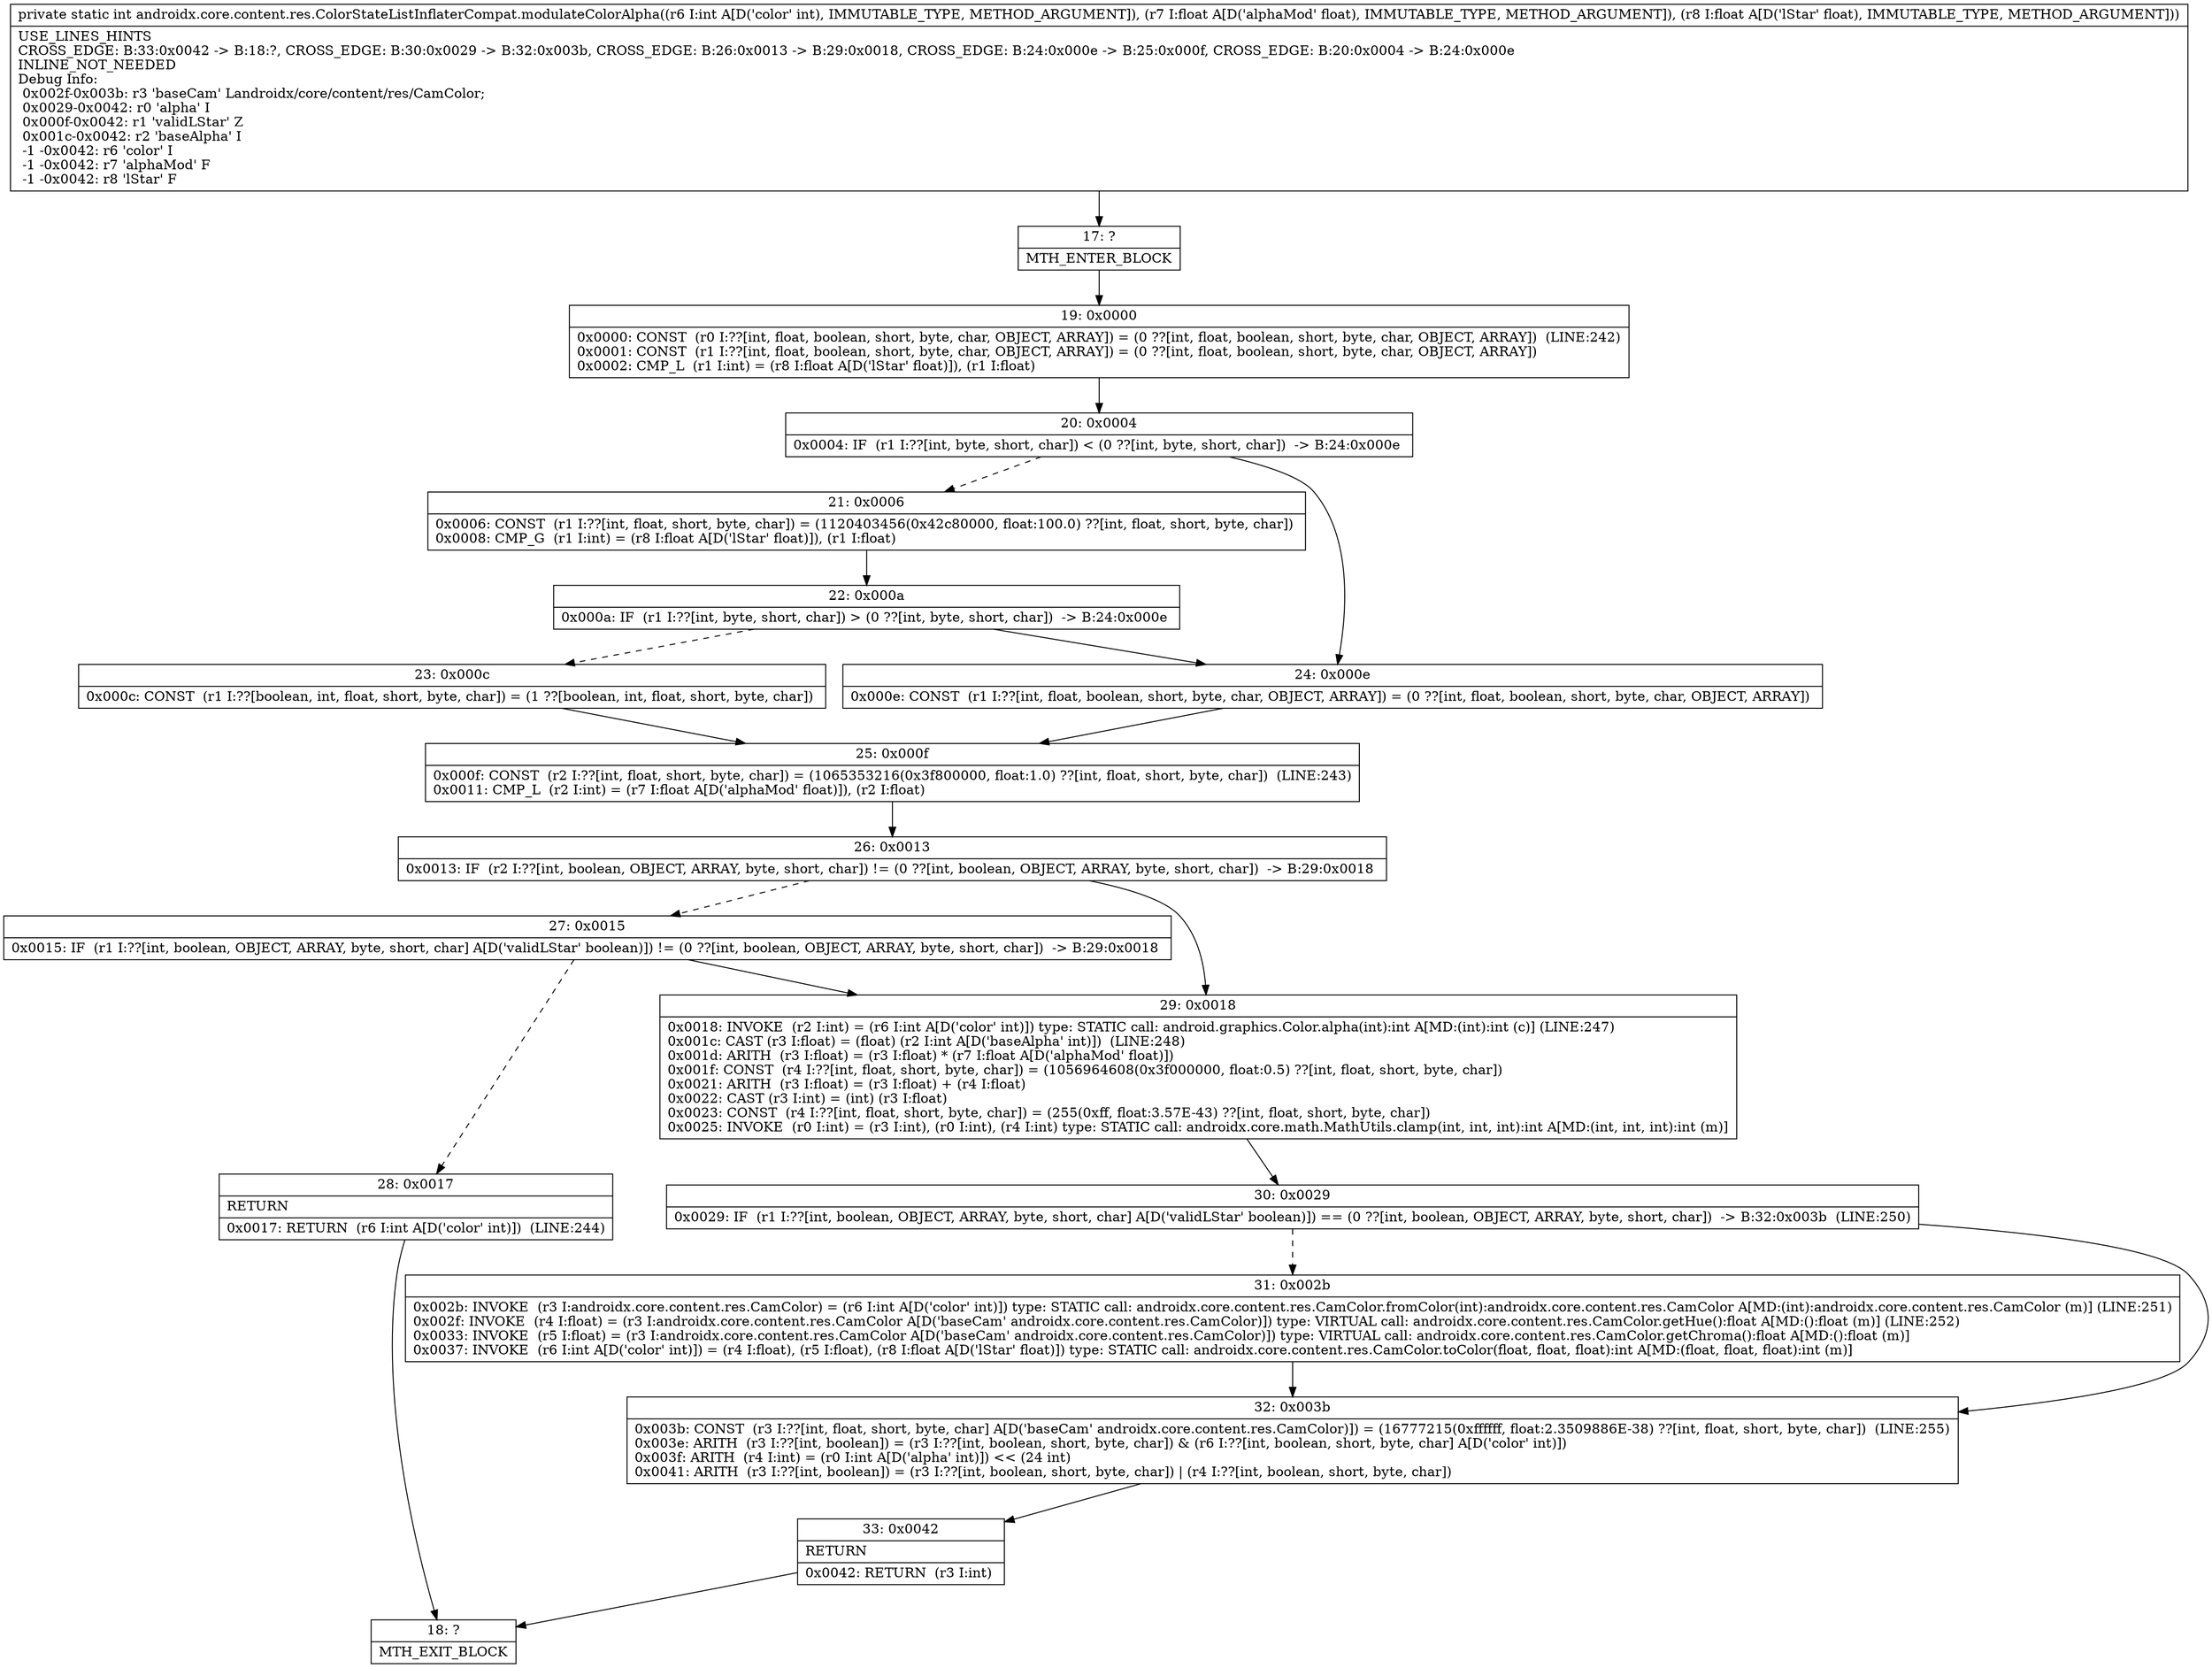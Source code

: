 digraph "CFG forandroidx.core.content.res.ColorStateListInflaterCompat.modulateColorAlpha(IFF)I" {
Node_17 [shape=record,label="{17\:\ ?|MTH_ENTER_BLOCK\l}"];
Node_19 [shape=record,label="{19\:\ 0x0000|0x0000: CONST  (r0 I:??[int, float, boolean, short, byte, char, OBJECT, ARRAY]) = (0 ??[int, float, boolean, short, byte, char, OBJECT, ARRAY])  (LINE:242)\l0x0001: CONST  (r1 I:??[int, float, boolean, short, byte, char, OBJECT, ARRAY]) = (0 ??[int, float, boolean, short, byte, char, OBJECT, ARRAY]) \l0x0002: CMP_L  (r1 I:int) = (r8 I:float A[D('lStar' float)]), (r1 I:float) \l}"];
Node_20 [shape=record,label="{20\:\ 0x0004|0x0004: IF  (r1 I:??[int, byte, short, char]) \< (0 ??[int, byte, short, char])  \-\> B:24:0x000e \l}"];
Node_21 [shape=record,label="{21\:\ 0x0006|0x0006: CONST  (r1 I:??[int, float, short, byte, char]) = (1120403456(0x42c80000, float:100.0) ??[int, float, short, byte, char]) \l0x0008: CMP_G  (r1 I:int) = (r8 I:float A[D('lStar' float)]), (r1 I:float) \l}"];
Node_22 [shape=record,label="{22\:\ 0x000a|0x000a: IF  (r1 I:??[int, byte, short, char]) \> (0 ??[int, byte, short, char])  \-\> B:24:0x000e \l}"];
Node_23 [shape=record,label="{23\:\ 0x000c|0x000c: CONST  (r1 I:??[boolean, int, float, short, byte, char]) = (1 ??[boolean, int, float, short, byte, char]) \l}"];
Node_25 [shape=record,label="{25\:\ 0x000f|0x000f: CONST  (r2 I:??[int, float, short, byte, char]) = (1065353216(0x3f800000, float:1.0) ??[int, float, short, byte, char])  (LINE:243)\l0x0011: CMP_L  (r2 I:int) = (r7 I:float A[D('alphaMod' float)]), (r2 I:float) \l}"];
Node_26 [shape=record,label="{26\:\ 0x0013|0x0013: IF  (r2 I:??[int, boolean, OBJECT, ARRAY, byte, short, char]) != (0 ??[int, boolean, OBJECT, ARRAY, byte, short, char])  \-\> B:29:0x0018 \l}"];
Node_27 [shape=record,label="{27\:\ 0x0015|0x0015: IF  (r1 I:??[int, boolean, OBJECT, ARRAY, byte, short, char] A[D('validLStar' boolean)]) != (0 ??[int, boolean, OBJECT, ARRAY, byte, short, char])  \-\> B:29:0x0018 \l}"];
Node_28 [shape=record,label="{28\:\ 0x0017|RETURN\l|0x0017: RETURN  (r6 I:int A[D('color' int)])  (LINE:244)\l}"];
Node_18 [shape=record,label="{18\:\ ?|MTH_EXIT_BLOCK\l}"];
Node_29 [shape=record,label="{29\:\ 0x0018|0x0018: INVOKE  (r2 I:int) = (r6 I:int A[D('color' int)]) type: STATIC call: android.graphics.Color.alpha(int):int A[MD:(int):int (c)] (LINE:247)\l0x001c: CAST (r3 I:float) = (float) (r2 I:int A[D('baseAlpha' int)])  (LINE:248)\l0x001d: ARITH  (r3 I:float) = (r3 I:float) * (r7 I:float A[D('alphaMod' float)]) \l0x001f: CONST  (r4 I:??[int, float, short, byte, char]) = (1056964608(0x3f000000, float:0.5) ??[int, float, short, byte, char]) \l0x0021: ARITH  (r3 I:float) = (r3 I:float) + (r4 I:float) \l0x0022: CAST (r3 I:int) = (int) (r3 I:float) \l0x0023: CONST  (r4 I:??[int, float, short, byte, char]) = (255(0xff, float:3.57E\-43) ??[int, float, short, byte, char]) \l0x0025: INVOKE  (r0 I:int) = (r3 I:int), (r0 I:int), (r4 I:int) type: STATIC call: androidx.core.math.MathUtils.clamp(int, int, int):int A[MD:(int, int, int):int (m)]\l}"];
Node_30 [shape=record,label="{30\:\ 0x0029|0x0029: IF  (r1 I:??[int, boolean, OBJECT, ARRAY, byte, short, char] A[D('validLStar' boolean)]) == (0 ??[int, boolean, OBJECT, ARRAY, byte, short, char])  \-\> B:32:0x003b  (LINE:250)\l}"];
Node_31 [shape=record,label="{31\:\ 0x002b|0x002b: INVOKE  (r3 I:androidx.core.content.res.CamColor) = (r6 I:int A[D('color' int)]) type: STATIC call: androidx.core.content.res.CamColor.fromColor(int):androidx.core.content.res.CamColor A[MD:(int):androidx.core.content.res.CamColor (m)] (LINE:251)\l0x002f: INVOKE  (r4 I:float) = (r3 I:androidx.core.content.res.CamColor A[D('baseCam' androidx.core.content.res.CamColor)]) type: VIRTUAL call: androidx.core.content.res.CamColor.getHue():float A[MD:():float (m)] (LINE:252)\l0x0033: INVOKE  (r5 I:float) = (r3 I:androidx.core.content.res.CamColor A[D('baseCam' androidx.core.content.res.CamColor)]) type: VIRTUAL call: androidx.core.content.res.CamColor.getChroma():float A[MD:():float (m)]\l0x0037: INVOKE  (r6 I:int A[D('color' int)]) = (r4 I:float), (r5 I:float), (r8 I:float A[D('lStar' float)]) type: STATIC call: androidx.core.content.res.CamColor.toColor(float, float, float):int A[MD:(float, float, float):int (m)]\l}"];
Node_32 [shape=record,label="{32\:\ 0x003b|0x003b: CONST  (r3 I:??[int, float, short, byte, char] A[D('baseCam' androidx.core.content.res.CamColor)]) = (16777215(0xffffff, float:2.3509886E\-38) ??[int, float, short, byte, char])  (LINE:255)\l0x003e: ARITH  (r3 I:??[int, boolean]) = (r3 I:??[int, boolean, short, byte, char]) & (r6 I:??[int, boolean, short, byte, char] A[D('color' int)]) \l0x003f: ARITH  (r4 I:int) = (r0 I:int A[D('alpha' int)]) \<\< (24 int) \l0x0041: ARITH  (r3 I:??[int, boolean]) = (r3 I:??[int, boolean, short, byte, char]) \| (r4 I:??[int, boolean, short, byte, char]) \l}"];
Node_33 [shape=record,label="{33\:\ 0x0042|RETURN\l|0x0042: RETURN  (r3 I:int) \l}"];
Node_24 [shape=record,label="{24\:\ 0x000e|0x000e: CONST  (r1 I:??[int, float, boolean, short, byte, char, OBJECT, ARRAY]) = (0 ??[int, float, boolean, short, byte, char, OBJECT, ARRAY]) \l}"];
MethodNode[shape=record,label="{private static int androidx.core.content.res.ColorStateListInflaterCompat.modulateColorAlpha((r6 I:int A[D('color' int), IMMUTABLE_TYPE, METHOD_ARGUMENT]), (r7 I:float A[D('alphaMod' float), IMMUTABLE_TYPE, METHOD_ARGUMENT]), (r8 I:float A[D('lStar' float), IMMUTABLE_TYPE, METHOD_ARGUMENT]))  | USE_LINES_HINTS\lCROSS_EDGE: B:33:0x0042 \-\> B:18:?, CROSS_EDGE: B:30:0x0029 \-\> B:32:0x003b, CROSS_EDGE: B:26:0x0013 \-\> B:29:0x0018, CROSS_EDGE: B:24:0x000e \-\> B:25:0x000f, CROSS_EDGE: B:20:0x0004 \-\> B:24:0x000e\lINLINE_NOT_NEEDED\lDebug Info:\l  0x002f\-0x003b: r3 'baseCam' Landroidx\/core\/content\/res\/CamColor;\l  0x0029\-0x0042: r0 'alpha' I\l  0x000f\-0x0042: r1 'validLStar' Z\l  0x001c\-0x0042: r2 'baseAlpha' I\l  \-1 \-0x0042: r6 'color' I\l  \-1 \-0x0042: r7 'alphaMod' F\l  \-1 \-0x0042: r8 'lStar' F\l}"];
MethodNode -> Node_17;Node_17 -> Node_19;
Node_19 -> Node_20;
Node_20 -> Node_21[style=dashed];
Node_20 -> Node_24;
Node_21 -> Node_22;
Node_22 -> Node_23[style=dashed];
Node_22 -> Node_24;
Node_23 -> Node_25;
Node_25 -> Node_26;
Node_26 -> Node_27[style=dashed];
Node_26 -> Node_29;
Node_27 -> Node_28[style=dashed];
Node_27 -> Node_29;
Node_28 -> Node_18;
Node_29 -> Node_30;
Node_30 -> Node_31[style=dashed];
Node_30 -> Node_32;
Node_31 -> Node_32;
Node_32 -> Node_33;
Node_33 -> Node_18;
Node_24 -> Node_25;
}

